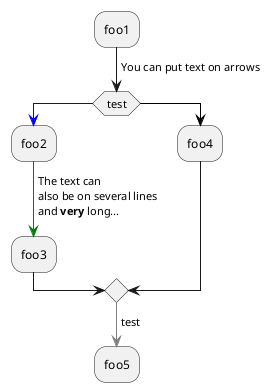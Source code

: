 @startuml

:foo1;
-> You can put text on arrows;

if (test) then
    -[#blue]->
    :foo2;
    -[#green]-> The text can
    also be on several lines
    and **very** long...;
    :foo3;
else
    -[#black]->
    :foo4;
endif

-[#gray]-> test;
:foo5;

@enduml

